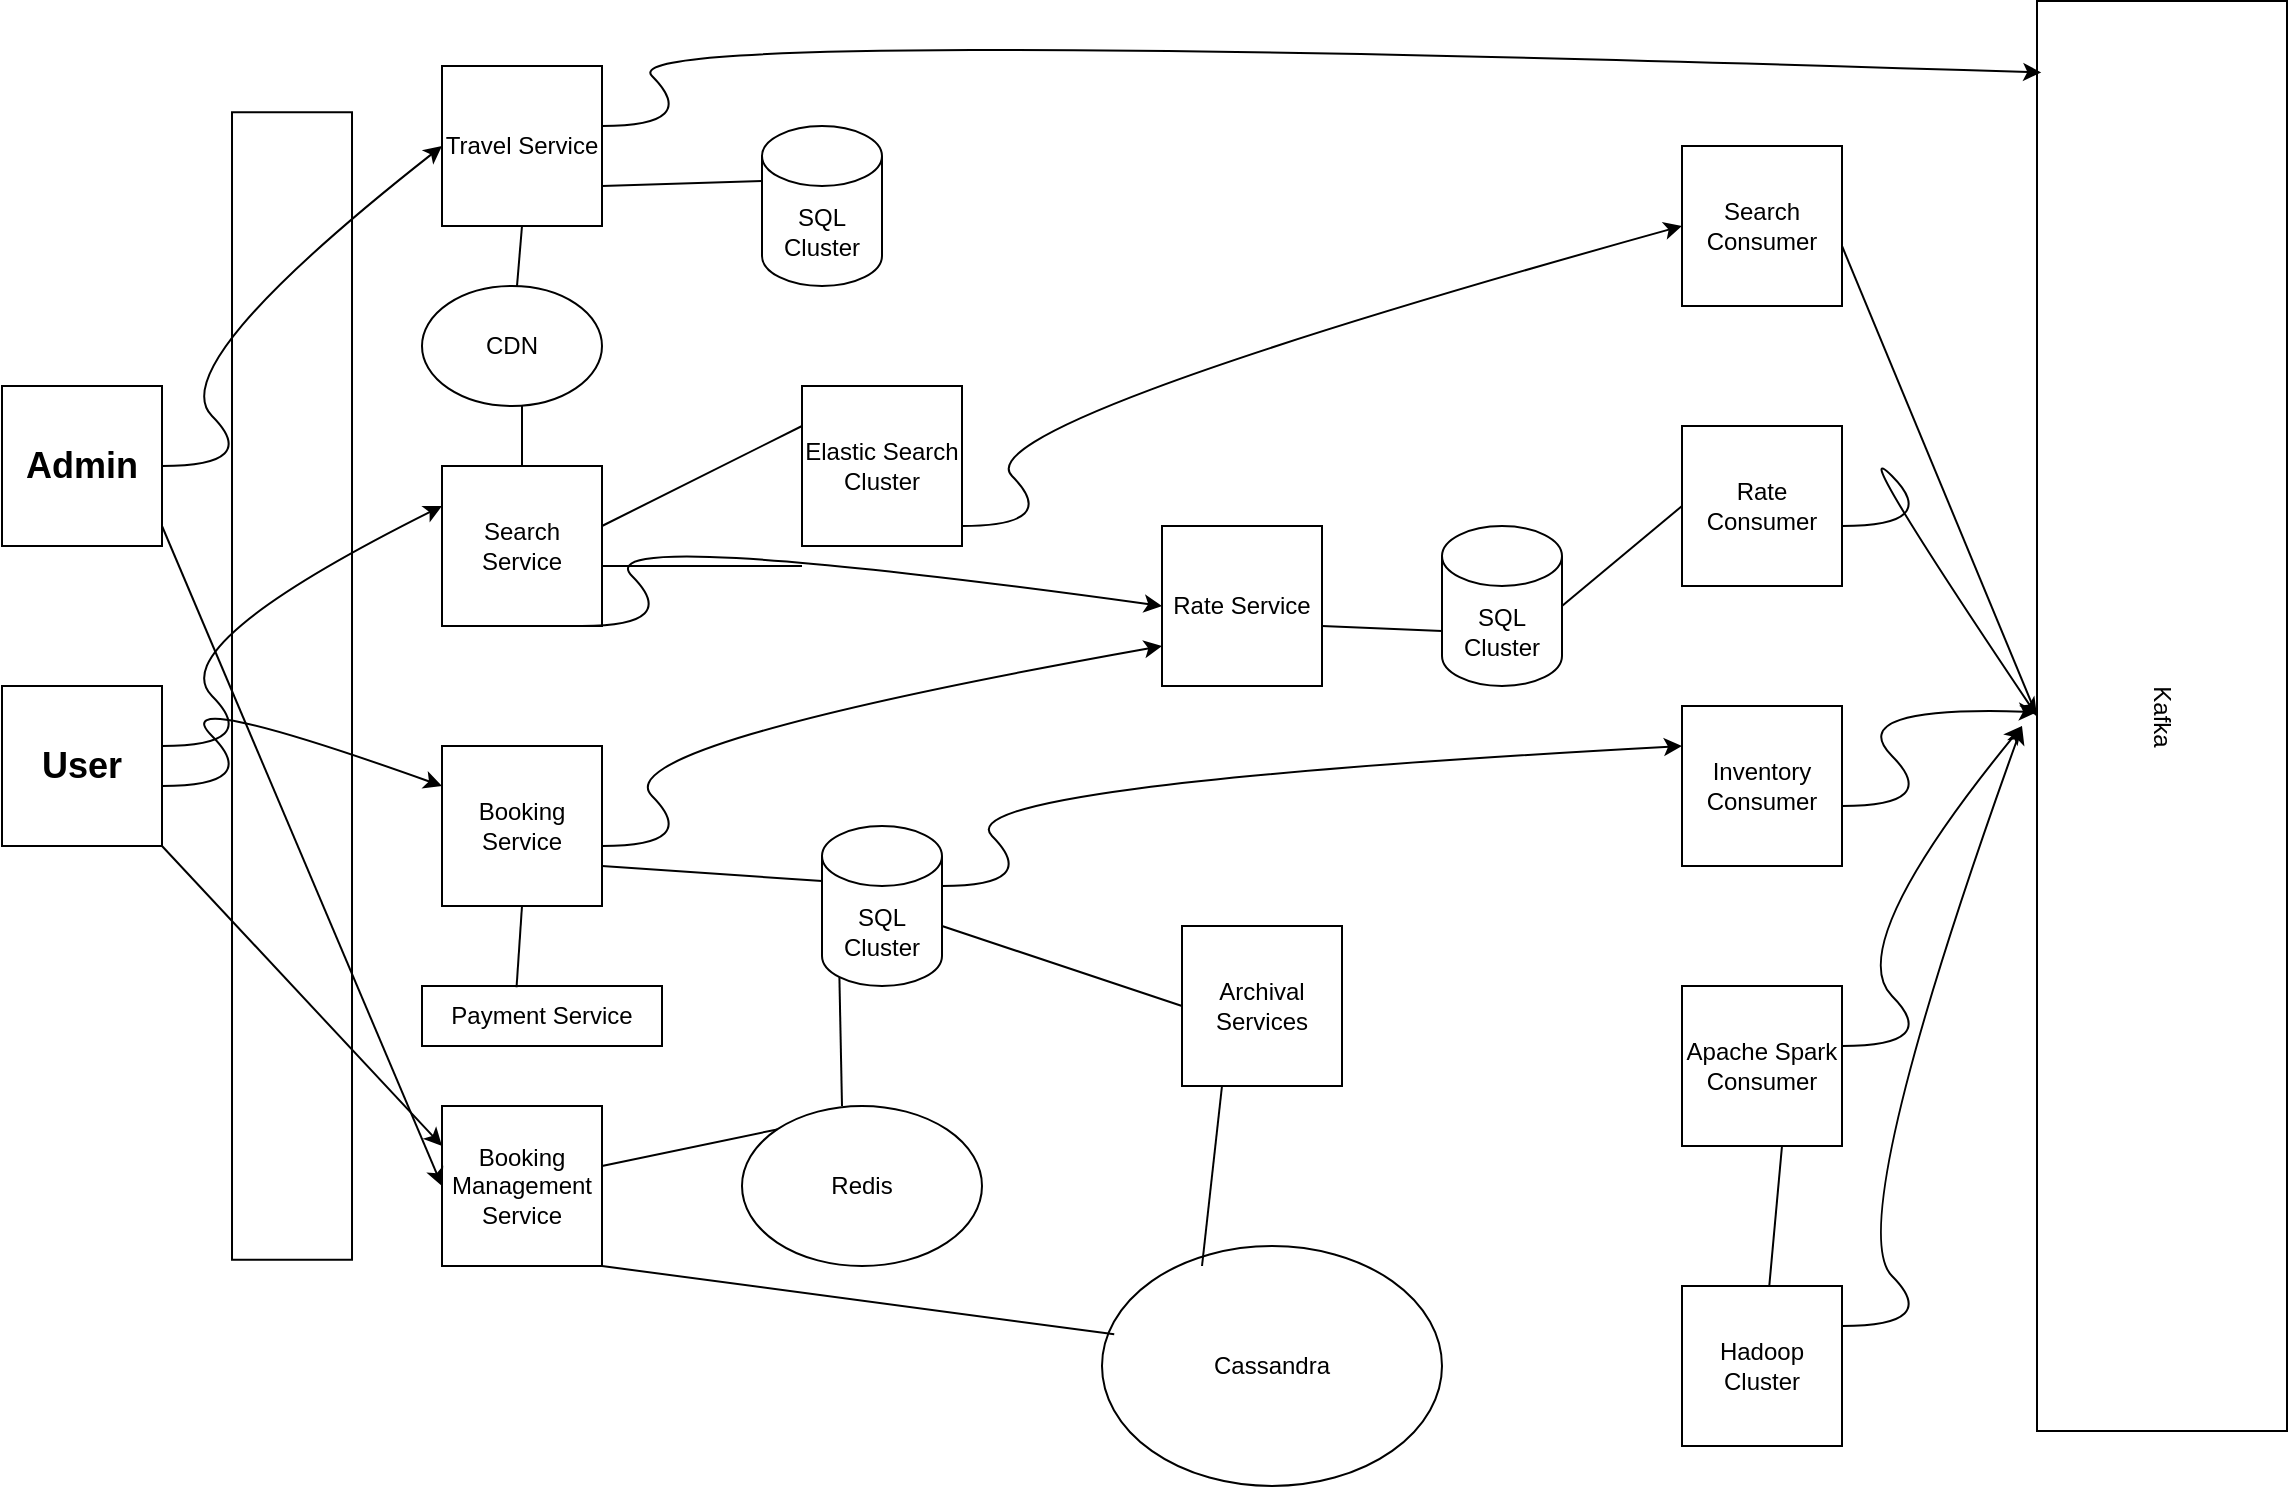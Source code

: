 <mxfile version="23.1.1" type="google">
  <diagram name="Page-1" id="5f0bae14-7c28-e335-631c-24af17079c00">
    <mxGraphModel grid="1" page="1" gridSize="10" guides="1" tooltips="1" connect="1" arrows="1" fold="1" pageScale="1" pageWidth="1100" pageHeight="850" background="none" math="0" shadow="0">
      <root>
        <mxCell id="0" />
        <mxCell id="1" parent="0" />
        <mxCell id="whdAtei-SGBFlWch9z0v-1" value="&lt;font style=&quot;font-size: 18px;&quot;&gt;&lt;b&gt;Admin&lt;/b&gt;&lt;/font&gt;" style="whiteSpace=wrap;html=1;aspect=fixed;" vertex="1" parent="1">
          <mxGeometry x="100" y="150" width="80" height="80" as="geometry" />
        </mxCell>
        <mxCell id="whdAtei-SGBFlWch9z0v-2" value="&lt;font style=&quot;font-size: 18px;&quot;&gt;&lt;b&gt;User&lt;/b&gt;&lt;/font&gt;" style="whiteSpace=wrap;html=1;aspect=fixed;" vertex="1" parent="1">
          <mxGeometry x="100" y="300" width="80" height="80" as="geometry" />
        </mxCell>
        <mxCell id="whdAtei-SGBFlWch9z0v-3" value="" style="rounded=0;whiteSpace=wrap;html=1;rotation=90;" vertex="1" parent="1">
          <mxGeometry x="-41.87" y="270" width="573.75" height="60" as="geometry" />
        </mxCell>
        <mxCell id="whdAtei-SGBFlWch9z0v-4" value="Travel Service" style="whiteSpace=wrap;html=1;aspect=fixed;" vertex="1" parent="1">
          <mxGeometry x="320" y="-10" width="80" height="80" as="geometry" />
        </mxCell>
        <mxCell id="whdAtei-SGBFlWch9z0v-5" value="Search Service" style="whiteSpace=wrap;html=1;aspect=fixed;" vertex="1" parent="1">
          <mxGeometry x="320" y="190" width="80" height="80" as="geometry" />
        </mxCell>
        <mxCell id="whdAtei-SGBFlWch9z0v-6" value="Booking Service" style="whiteSpace=wrap;html=1;aspect=fixed;" vertex="1" parent="1">
          <mxGeometry x="320" y="330" width="80" height="80" as="geometry" />
        </mxCell>
        <mxCell id="whdAtei-SGBFlWch9z0v-7" value="CDN" style="ellipse;whiteSpace=wrap;html=1;" vertex="1" parent="1">
          <mxGeometry x="310" y="100" width="90" height="60" as="geometry" />
        </mxCell>
        <mxCell id="whdAtei-SGBFlWch9z0v-8" value="Payment Service" style="rounded=0;whiteSpace=wrap;html=1;" vertex="1" parent="1">
          <mxGeometry x="310" y="450" width="120" height="30" as="geometry" />
        </mxCell>
        <mxCell id="whdAtei-SGBFlWch9z0v-9" value="Booking Management Service" style="whiteSpace=wrap;html=1;aspect=fixed;" vertex="1" parent="1">
          <mxGeometry x="320" y="510" width="80" height="80" as="geometry" />
        </mxCell>
        <mxCell id="whdAtei-SGBFlWch9z0v-11" value="SQL Cluster" style="shape=cylinder3;whiteSpace=wrap;html=1;boundedLbl=1;backgroundOutline=1;size=15;" vertex="1" parent="1">
          <mxGeometry x="480" y="20" width="60" height="80" as="geometry" />
        </mxCell>
        <mxCell id="whdAtei-SGBFlWch9z0v-12" value="SQL Cluster" style="shape=cylinder3;whiteSpace=wrap;html=1;boundedLbl=1;backgroundOutline=1;size=15;" vertex="1" parent="1">
          <mxGeometry x="510" y="370" width="60" height="80" as="geometry" />
        </mxCell>
        <mxCell id="whdAtei-SGBFlWch9z0v-13" value="Elastic Search Cluster" style="whiteSpace=wrap;html=1;aspect=fixed;" vertex="1" parent="1">
          <mxGeometry x="500" y="150" width="80" height="80" as="geometry" />
        </mxCell>
        <mxCell id="whdAtei-SGBFlWch9z0v-14" value="Rate Service" style="whiteSpace=wrap;html=1;aspect=fixed;" vertex="1" parent="1">
          <mxGeometry x="680" y="220" width="80" height="80" as="geometry" />
        </mxCell>
        <mxCell id="whdAtei-SGBFlWch9z0v-15" value="SQL Cluster" style="shape=cylinder3;whiteSpace=wrap;html=1;boundedLbl=1;backgroundOutline=1;size=15;" vertex="1" parent="1">
          <mxGeometry x="820" y="220" width="60" height="80" as="geometry" />
        </mxCell>
        <mxCell id="whdAtei-SGBFlWch9z0v-16" value="Search Consumer" style="whiteSpace=wrap;html=1;aspect=fixed;" vertex="1" parent="1">
          <mxGeometry x="940" y="30" width="80" height="80" as="geometry" />
        </mxCell>
        <mxCell id="whdAtei-SGBFlWch9z0v-17" value="Rate Consumer" style="whiteSpace=wrap;html=1;aspect=fixed;" vertex="1" parent="1">
          <mxGeometry x="940" y="170" width="80" height="80" as="geometry" />
        </mxCell>
        <mxCell id="whdAtei-SGBFlWch9z0v-18" value="Inventory Consumer" style="whiteSpace=wrap;html=1;aspect=fixed;" vertex="1" parent="1">
          <mxGeometry x="940" y="310" width="80" height="80" as="geometry" />
        </mxCell>
        <mxCell id="whdAtei-SGBFlWch9z0v-19" value="Apache Spark Consumer" style="whiteSpace=wrap;html=1;aspect=fixed;" vertex="1" parent="1">
          <mxGeometry x="940" y="450" width="80" height="80" as="geometry" />
        </mxCell>
        <mxCell id="whdAtei-SGBFlWch9z0v-20" value="Archival Services" style="whiteSpace=wrap;html=1;aspect=fixed;" vertex="1" parent="1">
          <mxGeometry x="690" y="420" width="80" height="80" as="geometry" />
        </mxCell>
        <mxCell id="whdAtei-SGBFlWch9z0v-24" value="" style="curved=1;endArrow=classic;html=1;rounded=0;entryX=0;entryY=0.5;entryDx=0;entryDy=0;" edge="1" parent="1" target="whdAtei-SGBFlWch9z0v-4">
          <mxGeometry width="50" height="50" relative="1" as="geometry">
            <mxPoint x="180" y="190" as="sourcePoint" />
            <mxPoint x="230" y="140" as="targetPoint" />
            <Array as="points">
              <mxPoint x="230" y="190" />
              <mxPoint x="180" y="140" />
            </Array>
          </mxGeometry>
        </mxCell>
        <mxCell id="whdAtei-SGBFlWch9z0v-29" value="" style="curved=1;endArrow=classic;html=1;rounded=0;entryX=0;entryY=0.25;entryDx=0;entryDy=0;" edge="1" parent="1" target="whdAtei-SGBFlWch9z0v-5">
          <mxGeometry width="50" height="50" relative="1" as="geometry">
            <mxPoint x="180" y="330" as="sourcePoint" />
            <mxPoint x="230" y="280" as="targetPoint" />
            <Array as="points">
              <mxPoint x="230" y="330" />
              <mxPoint x="180" y="280" />
            </Array>
          </mxGeometry>
        </mxCell>
        <mxCell id="whdAtei-SGBFlWch9z0v-30" value="" style="curved=1;endArrow=classic;html=1;rounded=0;entryX=0;entryY=0.25;entryDx=0;entryDy=0;" edge="1" parent="1" target="whdAtei-SGBFlWch9z0v-6">
          <mxGeometry width="50" height="50" relative="1" as="geometry">
            <mxPoint x="180" y="350" as="sourcePoint" />
            <mxPoint x="230" y="300" as="targetPoint" />
            <Array as="points">
              <mxPoint x="230" y="350" />
              <mxPoint x="180" y="300" />
            </Array>
          </mxGeometry>
        </mxCell>
        <mxCell id="whdAtei-SGBFlWch9z0v-33" value="" style="endArrow=classic;html=1;rounded=0;entryX=0;entryY=0.25;entryDx=0;entryDy=0;" edge="1" parent="1" target="whdAtei-SGBFlWch9z0v-9">
          <mxGeometry width="50" height="50" relative="1" as="geometry">
            <mxPoint x="180" y="380" as="sourcePoint" />
            <mxPoint x="230" y="330" as="targetPoint" />
          </mxGeometry>
        </mxCell>
        <mxCell id="whdAtei-SGBFlWch9z0v-34" value="" style="endArrow=classic;html=1;rounded=0;entryX=0;entryY=0.5;entryDx=0;entryDy=0;" edge="1" parent="1" target="whdAtei-SGBFlWch9z0v-9">
          <mxGeometry width="50" height="50" relative="1" as="geometry">
            <mxPoint x="180" y="220" as="sourcePoint" />
            <mxPoint x="230" y="170" as="targetPoint" />
          </mxGeometry>
        </mxCell>
        <mxCell id="whdAtei-SGBFlWch9z0v-35" value="" style="endArrow=none;html=1;rounded=0;entryX=0.5;entryY=1;entryDx=0;entryDy=0;" edge="1" parent="1" source="whdAtei-SGBFlWch9z0v-7" target="whdAtei-SGBFlWch9z0v-4">
          <mxGeometry width="50" height="50" relative="1" as="geometry">
            <mxPoint x="590" y="320" as="sourcePoint" />
            <mxPoint x="630" y="360" as="targetPoint" />
          </mxGeometry>
        </mxCell>
        <mxCell id="whdAtei-SGBFlWch9z0v-36" value="" style="endArrow=none;html=1;rounded=0;exitX=0.5;exitY=0;exitDx=0;exitDy=0;" edge="1" parent="1" source="whdAtei-SGBFlWch9z0v-5">
          <mxGeometry width="50" height="50" relative="1" as="geometry">
            <mxPoint x="310" y="210" as="sourcePoint" />
            <mxPoint x="360" y="160" as="targetPoint" />
          </mxGeometry>
        </mxCell>
        <mxCell id="whdAtei-SGBFlWch9z0v-37" value="" style="endArrow=none;html=1;rounded=0;entryX=0;entryY=0;entryDx=0;entryDy=27.5;entryPerimeter=0;" edge="1" parent="1" target="whdAtei-SGBFlWch9z0v-11">
          <mxGeometry width="50" height="50" relative="1" as="geometry">
            <mxPoint x="400" y="50" as="sourcePoint" />
            <mxPoint x="450" as="targetPoint" />
          </mxGeometry>
        </mxCell>
        <mxCell id="whdAtei-SGBFlWch9z0v-39" value="" style="endArrow=none;html=1;rounded=0;" edge="1" parent="1">
          <mxGeometry width="50" height="50" relative="1" as="geometry">
            <mxPoint x="400" y="240" as="sourcePoint" />
            <mxPoint x="500" y="240" as="targetPoint" />
          </mxGeometry>
        </mxCell>
        <mxCell id="whdAtei-SGBFlWch9z0v-40" value="" style="endArrow=none;html=1;rounded=0;entryX=0;entryY=0;entryDx=0;entryDy=27.5;entryPerimeter=0;" edge="1" parent="1" target="whdAtei-SGBFlWch9z0v-12">
          <mxGeometry width="50" height="50" relative="1" as="geometry">
            <mxPoint x="400" y="390" as="sourcePoint" />
            <mxPoint x="450" y="340" as="targetPoint" />
          </mxGeometry>
        </mxCell>
        <mxCell id="whdAtei-SGBFlWch9z0v-41" value="" style="curved=1;endArrow=classic;html=1;rounded=0;entryX=0;entryY=0.75;entryDx=0;entryDy=0;" edge="1" parent="1" target="whdAtei-SGBFlWch9z0v-14">
          <mxGeometry width="50" height="50" relative="1" as="geometry">
            <mxPoint x="400" y="380" as="sourcePoint" />
            <mxPoint x="450" y="330" as="targetPoint" />
            <Array as="points">
              <mxPoint x="450" y="380" />
              <mxPoint x="400" y="330" />
            </Array>
          </mxGeometry>
        </mxCell>
        <mxCell id="whdAtei-SGBFlWch9z0v-42" value="" style="endArrow=none;html=1;rounded=0;entryX=0;entryY=0;entryDx=0;entryDy=52.5;entryPerimeter=0;" edge="1" parent="1" target="whdAtei-SGBFlWch9z0v-15">
          <mxGeometry width="50" height="50" relative="1" as="geometry">
            <mxPoint x="760" y="270" as="sourcePoint" />
            <mxPoint x="810" y="220" as="targetPoint" />
          </mxGeometry>
        </mxCell>
        <mxCell id="whdAtei-SGBFlWch9z0v-43" value="" style="endArrow=none;html=1;rounded=0;exitX=0.394;exitY=0.021;exitDx=0;exitDy=0;exitPerimeter=0;" edge="1" parent="1" source="whdAtei-SGBFlWch9z0v-8">
          <mxGeometry width="50" height="50" relative="1" as="geometry">
            <mxPoint x="310" y="460" as="sourcePoint" />
            <mxPoint x="360" y="410" as="targetPoint" />
          </mxGeometry>
        </mxCell>
        <mxCell id="whdAtei-SGBFlWch9z0v-44" value="" style="curved=1;endArrow=classic;html=1;rounded=0;entryX=0;entryY=0.5;entryDx=0;entryDy=0;" edge="1" parent="1" target="whdAtei-SGBFlWch9z0v-16">
          <mxGeometry width="50" height="50" relative="1" as="geometry">
            <mxPoint x="580" y="220" as="sourcePoint" />
            <mxPoint x="630" y="170" as="targetPoint" />
            <Array as="points">
              <mxPoint x="630" y="220" />
              <mxPoint x="580" y="170" />
            </Array>
          </mxGeometry>
        </mxCell>
        <mxCell id="whdAtei-SGBFlWch9z0v-45" value="" style="curved=1;endArrow=classic;html=1;rounded=0;entryX=0;entryY=0.5;entryDx=0;entryDy=0;" edge="1" parent="1" target="whdAtei-SGBFlWch9z0v-14">
          <mxGeometry width="50" height="50" relative="1" as="geometry">
            <mxPoint x="390" y="270" as="sourcePoint" />
            <mxPoint x="440" y="220" as="targetPoint" />
            <Array as="points">
              <mxPoint x="440" y="270" />
              <mxPoint x="390" y="220" />
            </Array>
          </mxGeometry>
        </mxCell>
        <mxCell id="whdAtei-SGBFlWch9z0v-46" value="" style="endArrow=none;html=1;rounded=0;entryX=0;entryY=0.5;entryDx=0;entryDy=0;" edge="1" parent="1" target="whdAtei-SGBFlWch9z0v-17">
          <mxGeometry width="50" height="50" relative="1" as="geometry">
            <mxPoint x="880" y="260" as="sourcePoint" />
            <mxPoint x="930" y="210" as="targetPoint" />
          </mxGeometry>
        </mxCell>
        <mxCell id="whdAtei-SGBFlWch9z0v-47" value="" style="endArrow=none;html=1;rounded=0;entryX=0;entryY=0.25;entryDx=0;entryDy=0;" edge="1" parent="1" target="whdAtei-SGBFlWch9z0v-13">
          <mxGeometry width="50" height="50" relative="1" as="geometry">
            <mxPoint x="400" y="220" as="sourcePoint" />
            <mxPoint x="450" y="170" as="targetPoint" />
          </mxGeometry>
        </mxCell>
        <mxCell id="whdAtei-SGBFlWch9z0v-48" value="" style="endArrow=none;html=1;rounded=0;entryX=0;entryY=0.5;entryDx=0;entryDy=0;" edge="1" parent="1" target="whdAtei-SGBFlWch9z0v-20">
          <mxGeometry width="50" height="50" relative="1" as="geometry">
            <mxPoint x="570" y="420" as="sourcePoint" />
            <mxPoint x="620" y="370" as="targetPoint" />
          </mxGeometry>
        </mxCell>
        <mxCell id="whdAtei-SGBFlWch9z0v-49" value="" style="curved=1;endArrow=classic;html=1;rounded=0;entryX=0;entryY=0.25;entryDx=0;entryDy=0;" edge="1" parent="1" target="whdAtei-SGBFlWch9z0v-18">
          <mxGeometry width="50" height="50" relative="1" as="geometry">
            <mxPoint x="570" y="400" as="sourcePoint" />
            <mxPoint x="620" y="350" as="targetPoint" />
            <Array as="points">
              <mxPoint x="620" y="400" />
              <mxPoint x="570" y="350" />
            </Array>
          </mxGeometry>
        </mxCell>
        <mxCell id="whdAtei-SGBFlWch9z0v-50" value="Kafka" style="rounded=0;whiteSpace=wrap;html=1;rotation=90;" vertex="1" parent="1">
          <mxGeometry x="822.5" y="252.5" width="715" height="125" as="geometry" />
        </mxCell>
        <mxCell id="whdAtei-SGBFlWch9z0v-51" value="Redis" style="ellipse;whiteSpace=wrap;html=1;" vertex="1" parent="1">
          <mxGeometry x="470" y="510" width="120" height="80" as="geometry" />
        </mxCell>
        <mxCell id="whdAtei-SGBFlWch9z0v-52" value="Cassandra" style="ellipse;whiteSpace=wrap;html=1;" vertex="1" parent="1">
          <mxGeometry x="650" y="580" width="170" height="120" as="geometry" />
        </mxCell>
        <mxCell id="whdAtei-SGBFlWch9z0v-53" value="Hadoop&lt;br&gt;Cluster" style="whiteSpace=wrap;html=1;aspect=fixed;" vertex="1" parent="1">
          <mxGeometry x="940" y="600" width="80" height="80" as="geometry" />
        </mxCell>
        <mxCell id="whdAtei-SGBFlWch9z0v-55" value="" style="endArrow=none;html=1;rounded=0;entryX=0;entryY=0;entryDx=0;entryDy=0;" edge="1" parent="1" target="whdAtei-SGBFlWch9z0v-51">
          <mxGeometry width="50" height="50" relative="1" as="geometry">
            <mxPoint x="400" y="540" as="sourcePoint" />
            <mxPoint x="450" y="490" as="targetPoint" />
          </mxGeometry>
        </mxCell>
        <mxCell id="whdAtei-SGBFlWch9z0v-56" value="" style="endArrow=none;html=1;rounded=0;entryX=0.036;entryY=0.368;entryDx=0;entryDy=0;entryPerimeter=0;" edge="1" parent="1" target="whdAtei-SGBFlWch9z0v-52">
          <mxGeometry width="50" height="50" relative="1" as="geometry">
            <mxPoint x="400" y="590" as="sourcePoint" />
            <mxPoint x="450" y="540" as="targetPoint" />
          </mxGeometry>
        </mxCell>
        <mxCell id="whdAtei-SGBFlWch9z0v-57" value="" style="endArrow=none;html=1;rounded=0;entryX=0.145;entryY=1;entryDx=0;entryDy=-4.35;entryPerimeter=0;" edge="1" parent="1" target="whdAtei-SGBFlWch9z0v-12">
          <mxGeometry width="50" height="50" relative="1" as="geometry">
            <mxPoint x="520" y="510" as="sourcePoint" />
            <mxPoint x="570" y="460" as="targetPoint" />
          </mxGeometry>
        </mxCell>
        <mxCell id="whdAtei-SGBFlWch9z0v-58" value="" style="endArrow=none;html=1;rounded=0;entryX=0.25;entryY=1;entryDx=0;entryDy=0;" edge="1" parent="1" target="whdAtei-SGBFlWch9z0v-20">
          <mxGeometry width="50" height="50" relative="1" as="geometry">
            <mxPoint x="700" y="590" as="sourcePoint" />
            <mxPoint x="750" y="540" as="targetPoint" />
          </mxGeometry>
        </mxCell>
        <mxCell id="whdAtei-SGBFlWch9z0v-60" value="" style="curved=1;endArrow=classic;html=1;rounded=0;" edge="1" parent="1">
          <mxGeometry width="50" height="50" relative="1" as="geometry">
            <mxPoint x="1020" y="620" as="sourcePoint" />
            <mxPoint x="1110" y="320" as="targetPoint" />
            <Array as="points">
              <mxPoint x="1070" y="620" />
              <mxPoint x="1020" y="570" />
            </Array>
          </mxGeometry>
        </mxCell>
        <mxCell id="whdAtei-SGBFlWch9z0v-61" value="" style="curved=1;endArrow=classic;html=1;rounded=0;" edge="1" parent="1">
          <mxGeometry width="50" height="50" relative="1" as="geometry">
            <mxPoint x="1020" y="480" as="sourcePoint" />
            <mxPoint x="1110" y="320" as="targetPoint" />
            <Array as="points">
              <mxPoint x="1070" y="480" />
              <mxPoint x="1020" y="430" />
            </Array>
          </mxGeometry>
        </mxCell>
        <mxCell id="whdAtei-SGBFlWch9z0v-62" value="" style="curved=1;endArrow=classic;html=1;rounded=0;" edge="1" parent="1" target="whdAtei-SGBFlWch9z0v-50">
          <mxGeometry width="50" height="50" relative="1" as="geometry">
            <mxPoint x="1020" y="360" as="sourcePoint" />
            <mxPoint x="1070" y="310" as="targetPoint" />
            <Array as="points">
              <mxPoint x="1070" y="360" />
              <mxPoint x="1020" y="310" />
            </Array>
          </mxGeometry>
        </mxCell>
        <mxCell id="whdAtei-SGBFlWch9z0v-63" value="" style="curved=1;endArrow=classic;html=1;rounded=0;entryX=0.5;entryY=1;entryDx=0;entryDy=0;" edge="1" parent="1" target="whdAtei-SGBFlWch9z0v-50">
          <mxGeometry width="50" height="50" relative="1" as="geometry">
            <mxPoint x="1020" y="220" as="sourcePoint" />
            <mxPoint x="1070" y="170" as="targetPoint" />
            <Array as="points">
              <mxPoint x="1070" y="220" />
              <mxPoint x="1020" y="170" />
            </Array>
          </mxGeometry>
        </mxCell>
        <mxCell id="whdAtei-SGBFlWch9z0v-65" value="" style="endArrow=none;html=1;rounded=0;entryX=0.5;entryY=1;entryDx=0;entryDy=0;" edge="1" parent="1" target="whdAtei-SGBFlWch9z0v-50">
          <mxGeometry width="50" height="50" relative="1" as="geometry">
            <mxPoint x="1020" y="80" as="sourcePoint" />
            <mxPoint x="1070" y="30" as="targetPoint" />
          </mxGeometry>
        </mxCell>
        <mxCell id="whdAtei-SGBFlWch9z0v-66" value="" style="endArrow=none;html=1;rounded=0;" edge="1" parent="1" source="whdAtei-SGBFlWch9z0v-53">
          <mxGeometry width="50" height="50" relative="1" as="geometry">
            <mxPoint x="940" y="580" as="sourcePoint" />
            <mxPoint x="990" y="530" as="targetPoint" />
          </mxGeometry>
        </mxCell>
        <mxCell id="whdAtei-SGBFlWch9z0v-67" value="" style="curved=1;endArrow=classic;html=1;rounded=0;entryX=0.05;entryY=0.983;entryDx=0;entryDy=0;entryPerimeter=0;" edge="1" parent="1" target="whdAtei-SGBFlWch9z0v-50">
          <mxGeometry width="50" height="50" relative="1" as="geometry">
            <mxPoint x="400" y="20" as="sourcePoint" />
            <mxPoint x="450" y="-30" as="targetPoint" />
            <Array as="points">
              <mxPoint x="450" y="20" />
              <mxPoint x="400" y="-30" />
            </Array>
          </mxGeometry>
        </mxCell>
      </root>
    </mxGraphModel>
  </diagram>
</mxfile>
